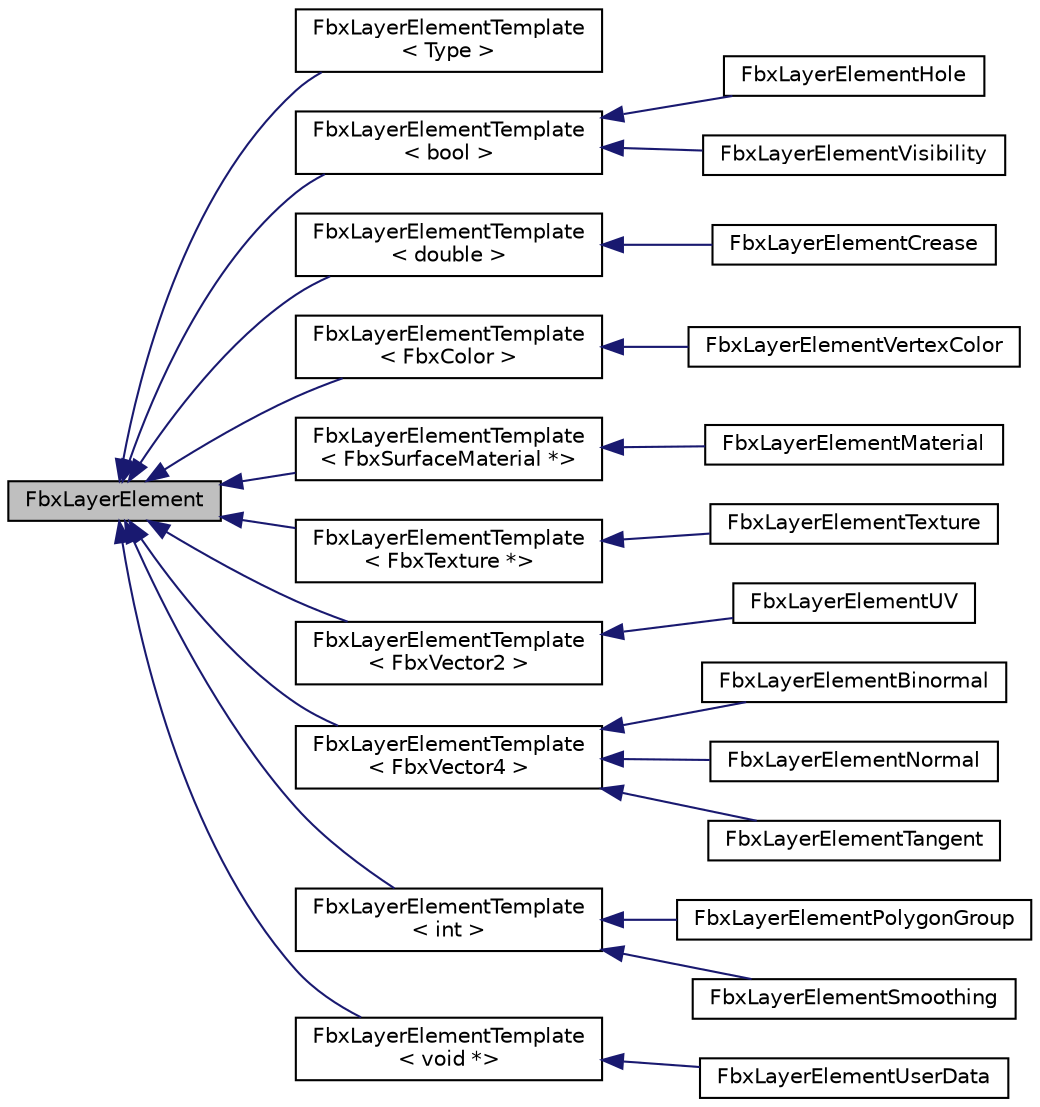 digraph "FbxLayerElement"
{
  edge [fontname="Helvetica",fontsize="10",labelfontname="Helvetica",labelfontsize="10"];
  node [fontname="Helvetica",fontsize="10",shape=record];
  rankdir="LR";
  Node0 [label="FbxLayerElement",height=0.2,width=0.4,color="black", fillcolor="grey75", style="filled", fontcolor="black"];
  Node0 -> Node1 [dir="back",color="midnightblue",fontsize="10",style="solid",fontname="Helvetica"];
  Node1 [label="FbxLayerElementTemplate\l\< Type \>",height=0.2,width=0.4,color="black", fillcolor="white", style="filled",URL="$class_fbx_layer_element_template.html"];
  Node0 -> Node2 [dir="back",color="midnightblue",fontsize="10",style="solid",fontname="Helvetica"];
  Node2 [label="FbxLayerElementTemplate\l\< bool \>",height=0.2,width=0.4,color="black", fillcolor="white", style="filled",URL="$class_fbx_layer_element_template.html"];
  Node2 -> Node3 [dir="back",color="midnightblue",fontsize="10",style="solid",fontname="Helvetica"];
  Node3 [label="FbxLayerElementHole",height=0.2,width=0.4,color="black", fillcolor="white", style="filled",URL="$class_fbx_layer_element_hole.html"];
  Node2 -> Node4 [dir="back",color="midnightblue",fontsize="10",style="solid",fontname="Helvetica"];
  Node4 [label="FbxLayerElementVisibility",height=0.2,width=0.4,color="black", fillcolor="white", style="filled",URL="$class_fbx_layer_element_visibility.html"];
  Node0 -> Node5 [dir="back",color="midnightblue",fontsize="10",style="solid",fontname="Helvetica"];
  Node5 [label="FbxLayerElementTemplate\l\< double \>",height=0.2,width=0.4,color="black", fillcolor="white", style="filled",URL="$class_fbx_layer_element_template.html"];
  Node5 -> Node6 [dir="back",color="midnightblue",fontsize="10",style="solid",fontname="Helvetica"];
  Node6 [label="FbxLayerElementCrease",height=0.2,width=0.4,color="black", fillcolor="white", style="filled",URL="$class_fbx_layer_element_crease.html"];
  Node0 -> Node7 [dir="back",color="midnightblue",fontsize="10",style="solid",fontname="Helvetica"];
  Node7 [label="FbxLayerElementTemplate\l\< FbxColor \>",height=0.2,width=0.4,color="black", fillcolor="white", style="filled",URL="$class_fbx_layer_element_template.html"];
  Node7 -> Node8 [dir="back",color="midnightblue",fontsize="10",style="solid",fontname="Helvetica"];
  Node8 [label="FbxLayerElementVertexColor",height=0.2,width=0.4,color="black", fillcolor="white", style="filled",URL="$class_fbx_layer_element_vertex_color.html",tooltip="Layer element for mapping Vertex Colors to a geometry. "];
  Node0 -> Node9 [dir="back",color="midnightblue",fontsize="10",style="solid",fontname="Helvetica"];
  Node9 [label="FbxLayerElementTemplate\l\< FbxSurfaceMaterial *\>",height=0.2,width=0.4,color="black", fillcolor="white", style="filled",URL="$class_fbx_layer_element_template.html"];
  Node9 -> Node10 [dir="back",color="midnightblue",fontsize="10",style="solid",fontname="Helvetica"];
  Node10 [label="FbxLayerElementMaterial",height=0.2,width=0.4,color="black", fillcolor="white", style="filled",URL="$class_fbx_layer_element_material.html"];
  Node0 -> Node11 [dir="back",color="midnightblue",fontsize="10",style="solid",fontname="Helvetica"];
  Node11 [label="FbxLayerElementTemplate\l\< FbxTexture *\>",height=0.2,width=0.4,color="black", fillcolor="white", style="filled",URL="$class_fbx_layer_element_template.html"];
  Node11 -> Node12 [dir="back",color="midnightblue",fontsize="10",style="solid",fontname="Helvetica"];
  Node12 [label="FbxLayerElementTexture",height=0.2,width=0.4,color="black", fillcolor="white", style="filled",URL="$class_fbx_layer_element_texture.html",tooltip="Layer element for mapping Textures to a geometry. This class is deprecated. "];
  Node0 -> Node13 [dir="back",color="midnightblue",fontsize="10",style="solid",fontname="Helvetica"];
  Node13 [label="FbxLayerElementTemplate\l\< FbxVector2 \>",height=0.2,width=0.4,color="black", fillcolor="white", style="filled",URL="$class_fbx_layer_element_template.html"];
  Node13 -> Node14 [dir="back",color="midnightblue",fontsize="10",style="solid",fontname="Helvetica"];
  Node14 [label="FbxLayerElementUV",height=0.2,width=0.4,color="black", fillcolor="white", style="filled",URL="$class_fbx_layer_element_u_v.html",tooltip="Layer element for mapping UVs to a geometry. "];
  Node0 -> Node15 [dir="back",color="midnightblue",fontsize="10",style="solid",fontname="Helvetica"];
  Node15 [label="FbxLayerElementTemplate\l\< FbxVector4 \>",height=0.2,width=0.4,color="black", fillcolor="white", style="filled",URL="$class_fbx_layer_element_template.html"];
  Node15 -> Node16 [dir="back",color="midnightblue",fontsize="10",style="solid",fontname="Helvetica"];
  Node16 [label="FbxLayerElementBinormal",height=0.2,width=0.4,color="black", fillcolor="white", style="filled",URL="$class_fbx_layer_element_binormal.html",tooltip="Layer element for mapping Binormals to a geometry. "];
  Node15 -> Node17 [dir="back",color="midnightblue",fontsize="10",style="solid",fontname="Helvetica"];
  Node17 [label="FbxLayerElementNormal",height=0.2,width=0.4,color="black", fillcolor="white", style="filled",URL="$class_fbx_layer_element_normal.html",tooltip="Layer element for mapping Normals to a geometry. "];
  Node15 -> Node18 [dir="back",color="midnightblue",fontsize="10",style="solid",fontname="Helvetica"];
  Node18 [label="FbxLayerElementTangent",height=0.2,width=0.4,color="black", fillcolor="white", style="filled",URL="$class_fbx_layer_element_tangent.html",tooltip="Layer element for mapping Tangents to a geometry. "];
  Node0 -> Node19 [dir="back",color="midnightblue",fontsize="10",style="solid",fontname="Helvetica"];
  Node19 [label="FbxLayerElementTemplate\l\< int \>",height=0.2,width=0.4,color="black", fillcolor="white", style="filled",URL="$class_fbx_layer_element_template.html"];
  Node19 -> Node20 [dir="back",color="midnightblue",fontsize="10",style="solid",fontname="Helvetica"];
  Node20 [label="FbxLayerElementPolygonGroup",height=0.2,width=0.4,color="black", fillcolor="white", style="filled",URL="$class_fbx_layer_element_polygon_group.html",tooltip="Layer element for grouping related polygons together. "];
  Node19 -> Node21 [dir="back",color="midnightblue",fontsize="10",style="solid",fontname="Helvetica"];
  Node21 [label="FbxLayerElementSmoothing",height=0.2,width=0.4,color="black", fillcolor="white", style="filled",URL="$class_fbx_layer_element_smoothing.html"];
  Node0 -> Node22 [dir="back",color="midnightblue",fontsize="10",style="solid",fontname="Helvetica"];
  Node22 [label="FbxLayerElementTemplate\l\< void *\>",height=0.2,width=0.4,color="black", fillcolor="white", style="filled",URL="$class_fbx_layer_element_template.html"];
  Node22 -> Node23 [dir="back",color="midnightblue",fontsize="10",style="solid",fontname="Helvetica"];
  Node23 [label="FbxLayerElementUserData",height=0.2,width=0.4,color="black", fillcolor="white", style="filled",URL="$class_fbx_layer_element_user_data.html",tooltip="Layer element for mapping custom user data to a geometry. This layer element is different from the ot..."];
}
